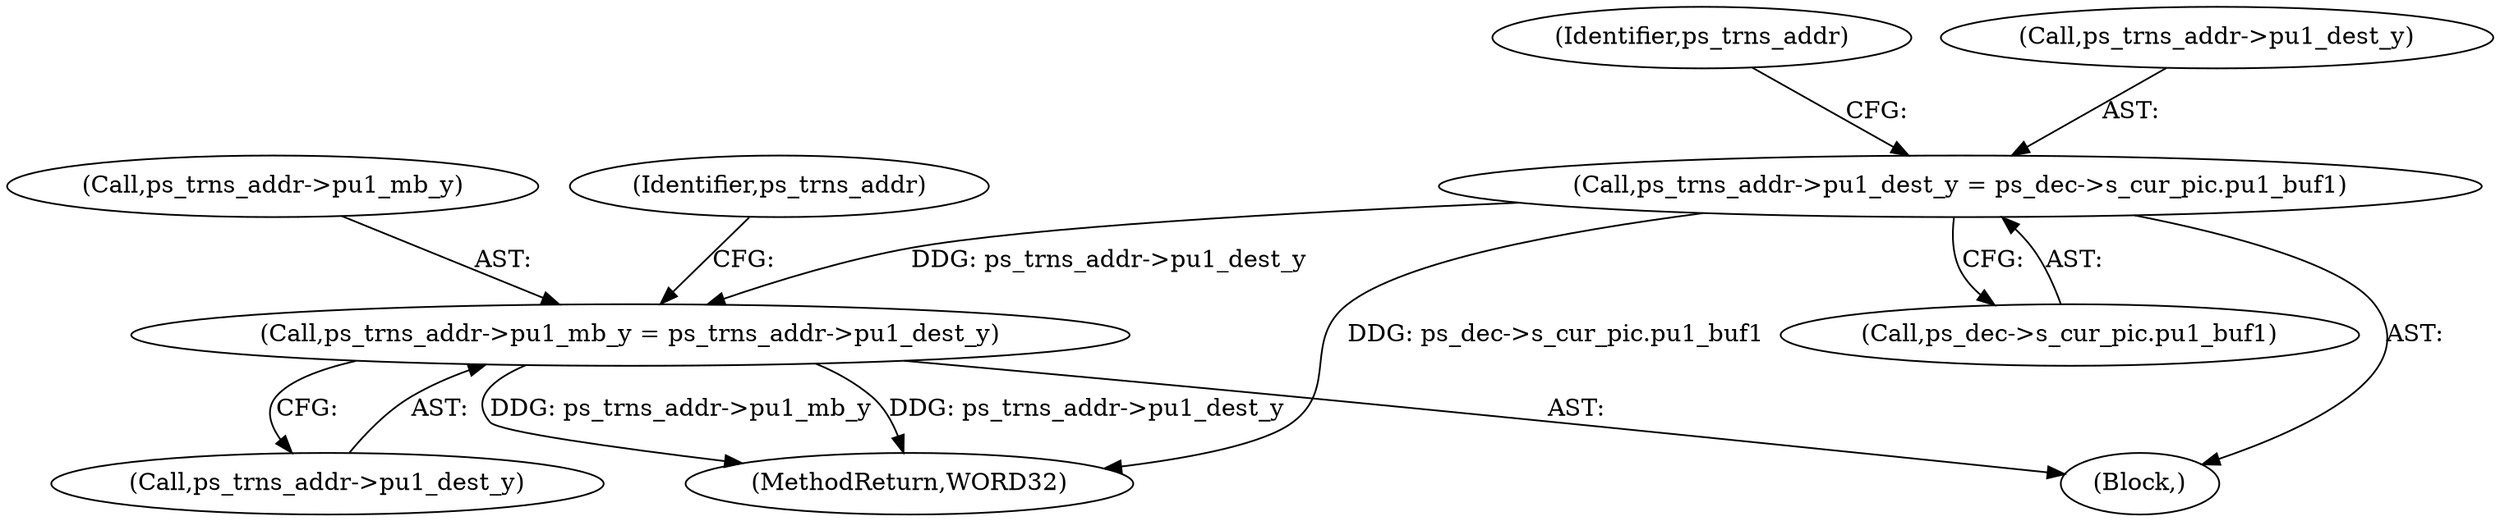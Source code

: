digraph "0_Android_0b23c81c3dd9ec38f7e6806a3955fed1925541a0_2@pointer" {
"1002245" [label="(Call,ps_trns_addr->pu1_mb_y = ps_trns_addr->pu1_dest_y)"];
"1002218" [label="(Call,ps_trns_addr->pu1_dest_y = ps_dec->s_cur_pic.pu1_buf1)"];
"1002249" [label="(Call,ps_trns_addr->pu1_dest_y)"];
"1002245" [label="(Call,ps_trns_addr->pu1_mb_y = ps_trns_addr->pu1_dest_y)"];
"1002218" [label="(Call,ps_trns_addr->pu1_dest_y = ps_dec->s_cur_pic.pu1_buf1)"];
"1002229" [label="(Identifier,ps_trns_addr)"];
"1002619" [label="(MethodReturn,WORD32)"];
"1002246" [label="(Call,ps_trns_addr->pu1_mb_y)"];
"1002222" [label="(Call,ps_dec->s_cur_pic.pu1_buf1)"];
"1002219" [label="(Call,ps_trns_addr->pu1_dest_y)"];
"1002254" [label="(Identifier,ps_trns_addr)"];
"1002170" [label="(Block,)"];
"1002245" -> "1002170"  [label="AST: "];
"1002245" -> "1002249"  [label="CFG: "];
"1002246" -> "1002245"  [label="AST: "];
"1002249" -> "1002245"  [label="AST: "];
"1002254" -> "1002245"  [label="CFG: "];
"1002245" -> "1002619"  [label="DDG: ps_trns_addr->pu1_mb_y"];
"1002245" -> "1002619"  [label="DDG: ps_trns_addr->pu1_dest_y"];
"1002218" -> "1002245"  [label="DDG: ps_trns_addr->pu1_dest_y"];
"1002218" -> "1002170"  [label="AST: "];
"1002218" -> "1002222"  [label="CFG: "];
"1002219" -> "1002218"  [label="AST: "];
"1002222" -> "1002218"  [label="AST: "];
"1002229" -> "1002218"  [label="CFG: "];
"1002218" -> "1002619"  [label="DDG: ps_dec->s_cur_pic.pu1_buf1"];
}
